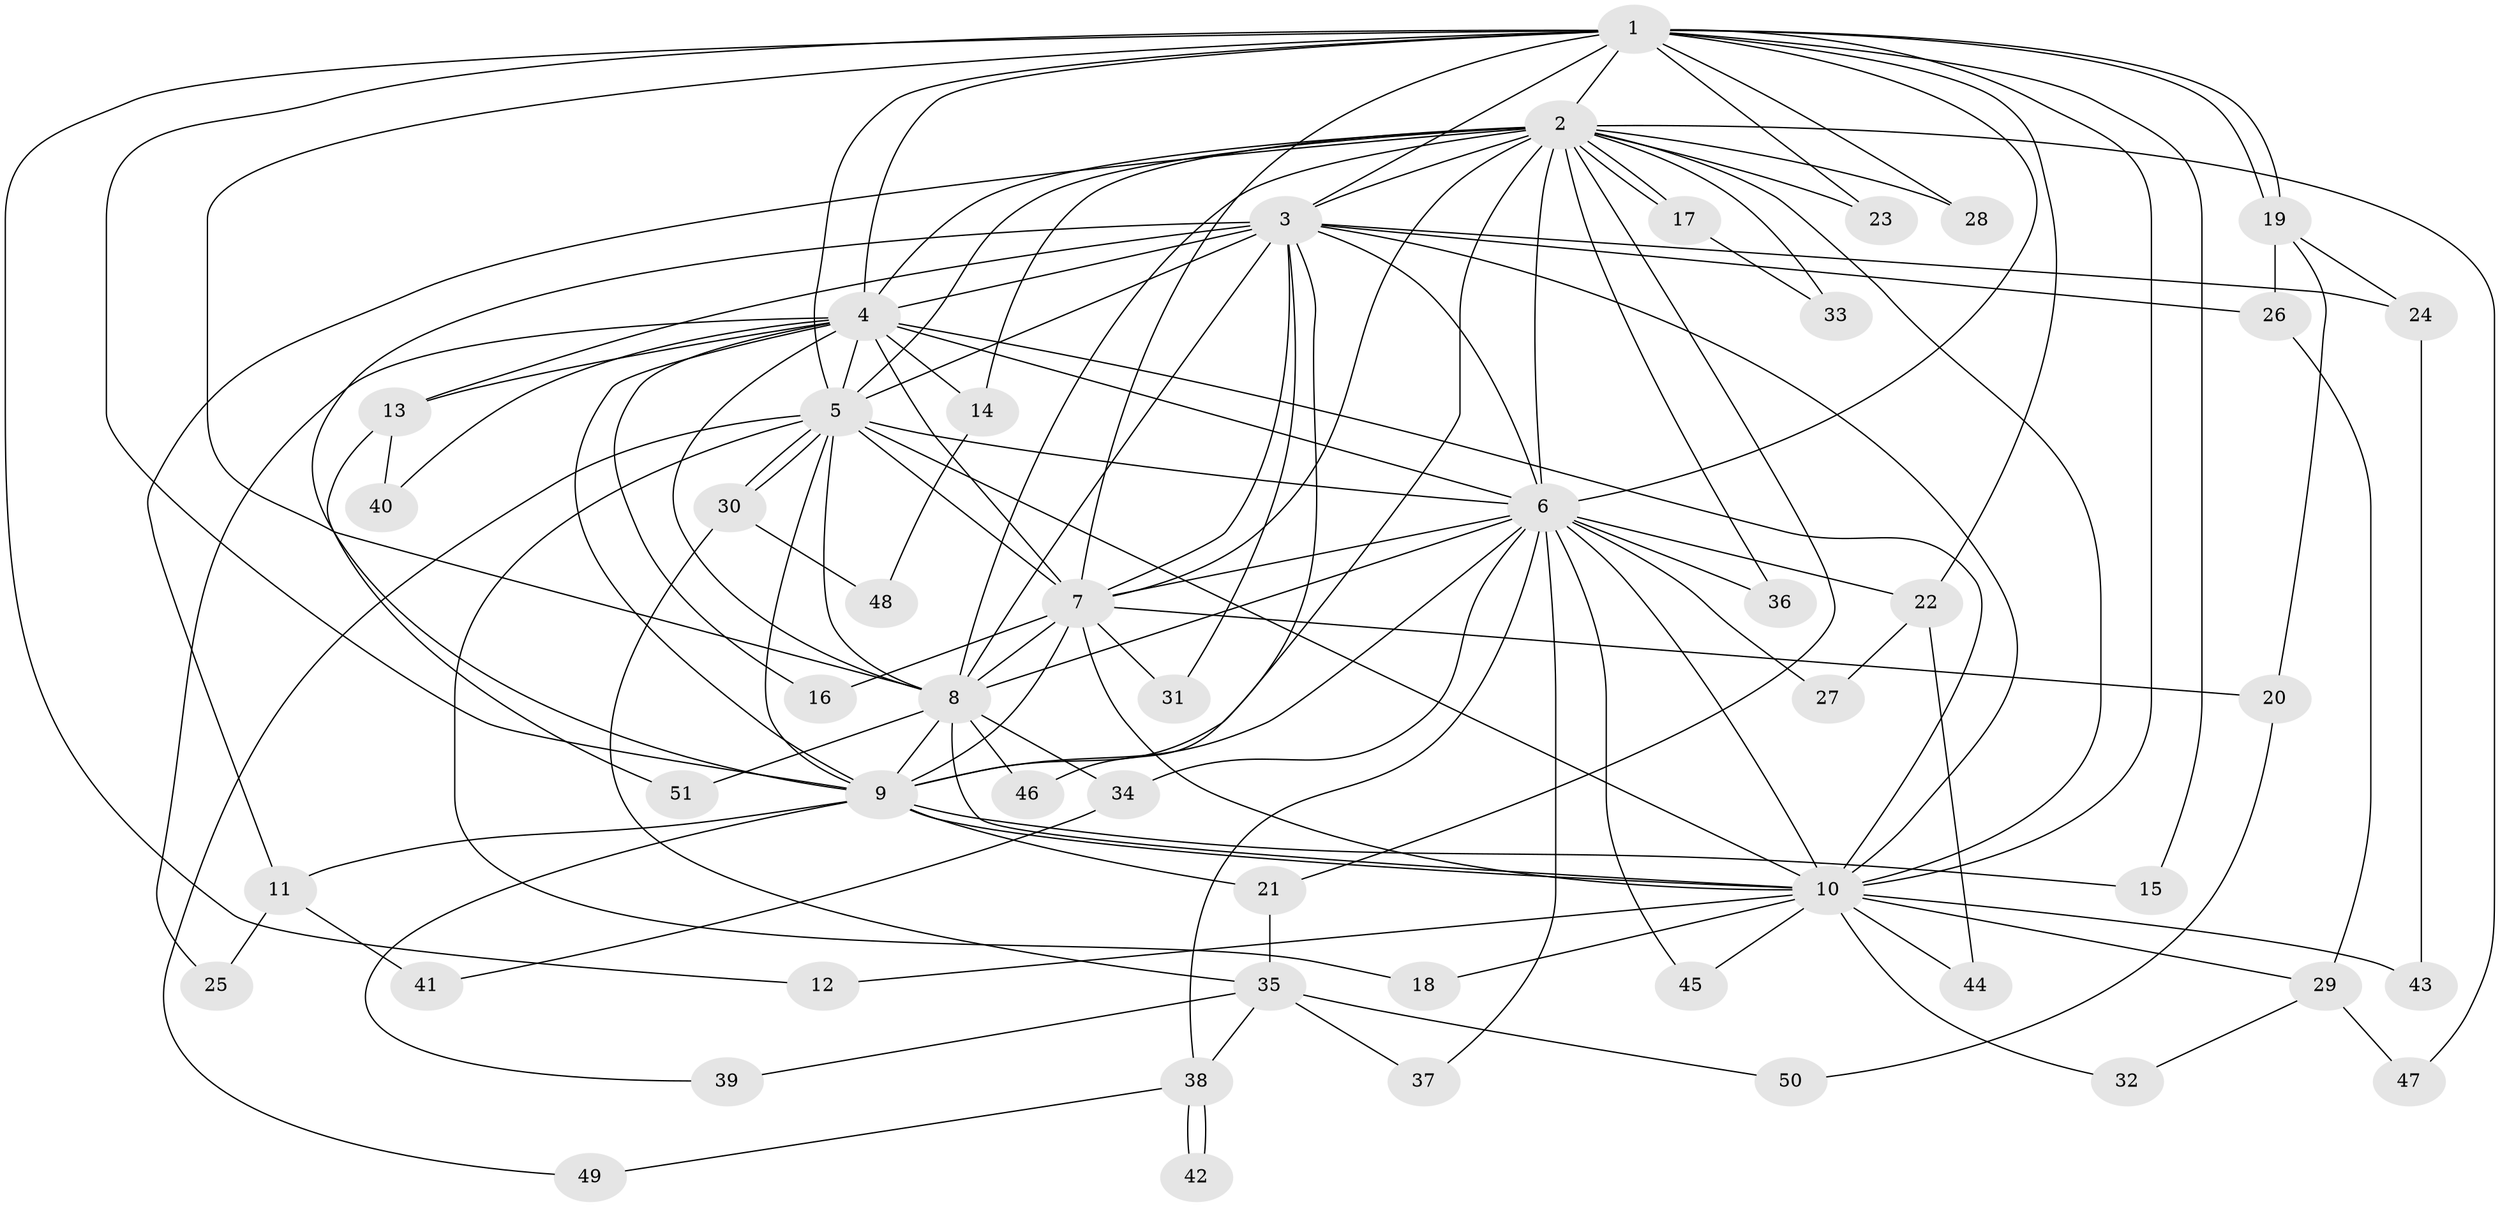 // Generated by graph-tools (version 1.1) at 2025/14/03/09/25 04:14:18]
// undirected, 51 vertices, 127 edges
graph export_dot {
graph [start="1"]
  node [color=gray90,style=filled];
  1;
  2;
  3;
  4;
  5;
  6;
  7;
  8;
  9;
  10;
  11;
  12;
  13;
  14;
  15;
  16;
  17;
  18;
  19;
  20;
  21;
  22;
  23;
  24;
  25;
  26;
  27;
  28;
  29;
  30;
  31;
  32;
  33;
  34;
  35;
  36;
  37;
  38;
  39;
  40;
  41;
  42;
  43;
  44;
  45;
  46;
  47;
  48;
  49;
  50;
  51;
  1 -- 2;
  1 -- 3;
  1 -- 4;
  1 -- 5;
  1 -- 6;
  1 -- 7;
  1 -- 8;
  1 -- 9;
  1 -- 10;
  1 -- 12;
  1 -- 15;
  1 -- 19;
  1 -- 19;
  1 -- 22;
  1 -- 23;
  1 -- 28;
  2 -- 3;
  2 -- 4;
  2 -- 5;
  2 -- 6;
  2 -- 7;
  2 -- 8;
  2 -- 9;
  2 -- 10;
  2 -- 11;
  2 -- 14;
  2 -- 17;
  2 -- 17;
  2 -- 21;
  2 -- 23;
  2 -- 28;
  2 -- 33;
  2 -- 36;
  2 -- 47;
  3 -- 4;
  3 -- 5;
  3 -- 6;
  3 -- 7;
  3 -- 8;
  3 -- 9;
  3 -- 10;
  3 -- 13;
  3 -- 24;
  3 -- 26;
  3 -- 31;
  3 -- 46;
  4 -- 5;
  4 -- 6;
  4 -- 7;
  4 -- 8;
  4 -- 9;
  4 -- 10;
  4 -- 13;
  4 -- 14;
  4 -- 16;
  4 -- 25;
  4 -- 40;
  5 -- 6;
  5 -- 7;
  5 -- 8;
  5 -- 9;
  5 -- 10;
  5 -- 18;
  5 -- 30;
  5 -- 30;
  5 -- 49;
  6 -- 7;
  6 -- 8;
  6 -- 9;
  6 -- 10;
  6 -- 22;
  6 -- 27;
  6 -- 34;
  6 -- 36;
  6 -- 37;
  6 -- 38;
  6 -- 45;
  7 -- 8;
  7 -- 9;
  7 -- 10;
  7 -- 16;
  7 -- 20;
  7 -- 31;
  8 -- 9;
  8 -- 10;
  8 -- 34;
  8 -- 46;
  8 -- 51;
  9 -- 10;
  9 -- 11;
  9 -- 15;
  9 -- 21;
  9 -- 39;
  10 -- 12;
  10 -- 18;
  10 -- 29;
  10 -- 32;
  10 -- 43;
  10 -- 44;
  10 -- 45;
  11 -- 25;
  11 -- 41;
  13 -- 40;
  13 -- 51;
  14 -- 48;
  17 -- 33;
  19 -- 20;
  19 -- 24;
  19 -- 26;
  20 -- 50;
  21 -- 35;
  22 -- 27;
  22 -- 44;
  24 -- 43;
  26 -- 29;
  29 -- 32;
  29 -- 47;
  30 -- 35;
  30 -- 48;
  34 -- 41;
  35 -- 37;
  35 -- 38;
  35 -- 39;
  35 -- 50;
  38 -- 42;
  38 -- 42;
  38 -- 49;
}
